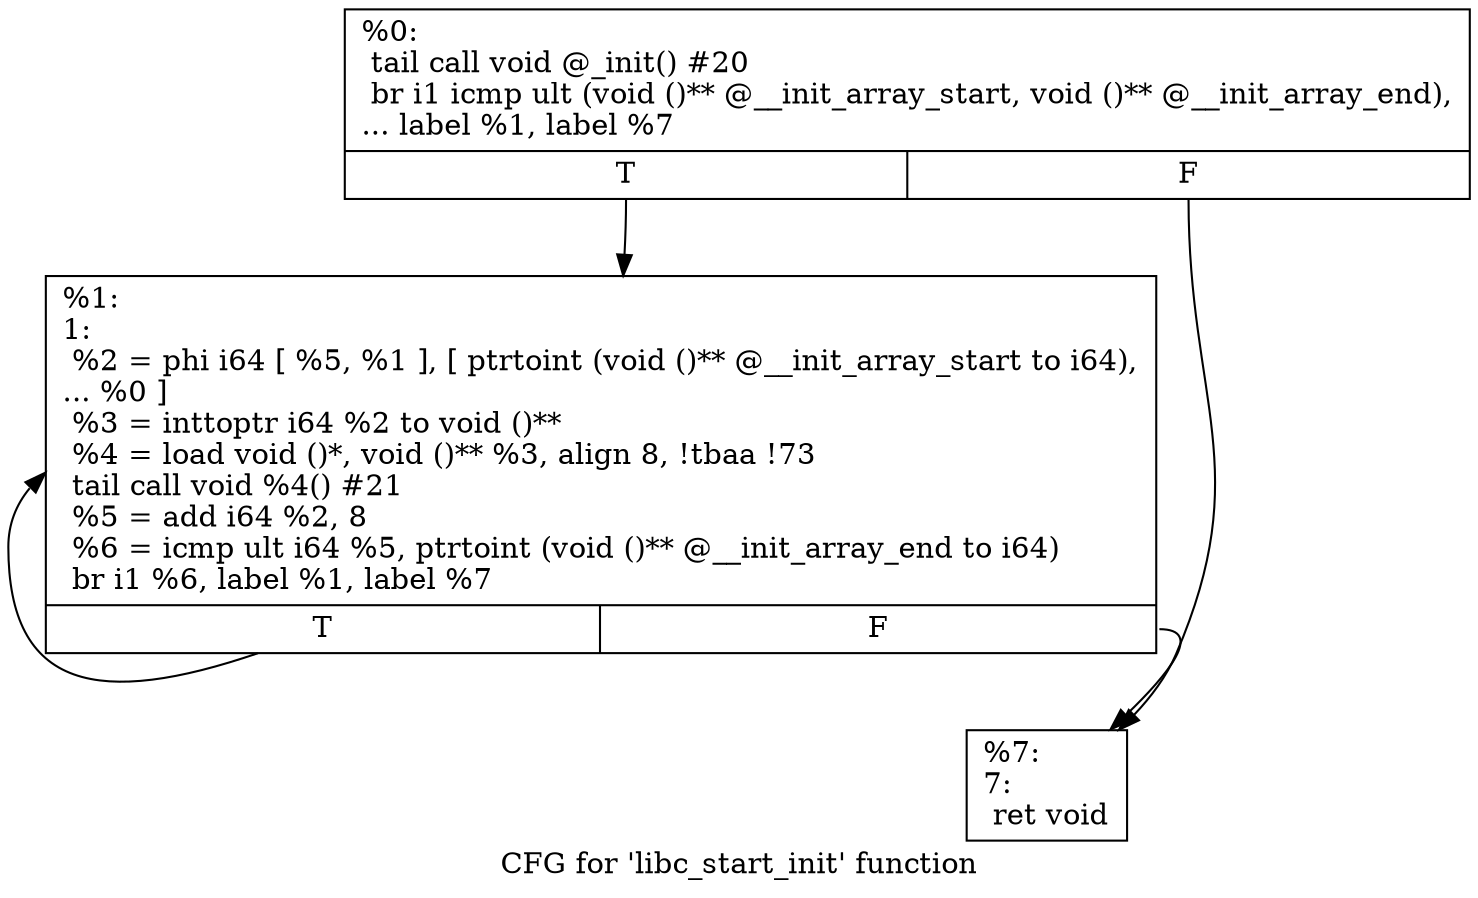digraph "CFG for 'libc_start_init' function" {
	label="CFG for 'libc_start_init' function";

	Node0x2264c80 [shape=record,label="{%0:\l  tail call void @_init() #20\l  br i1 icmp ult (void ()** @__init_array_start, void ()** @__init_array_end),\l... label %1, label %7\l|{<s0>T|<s1>F}}"];
	Node0x2264c80:s0 -> Node0x22655c0;
	Node0x2264c80:s1 -> Node0x2265610;
	Node0x22655c0 [shape=record,label="{%1:\l1:                                                \l  %2 = phi i64 [ %5, %1 ], [ ptrtoint (void ()** @__init_array_start to i64),\l... %0 ]\l  %3 = inttoptr i64 %2 to void ()**\l  %4 = load void ()*, void ()** %3, align 8, !tbaa !73\l  tail call void %4() #21\l  %5 = add i64 %2, 8\l  %6 = icmp ult i64 %5, ptrtoint (void ()** @__init_array_end to i64)\l  br i1 %6, label %1, label %7\l|{<s0>T|<s1>F}}"];
	Node0x22655c0:s0 -> Node0x22655c0;
	Node0x22655c0:s1 -> Node0x2265610;
	Node0x2265610 [shape=record,label="{%7:\l7:                                                \l  ret void\l}"];
}
